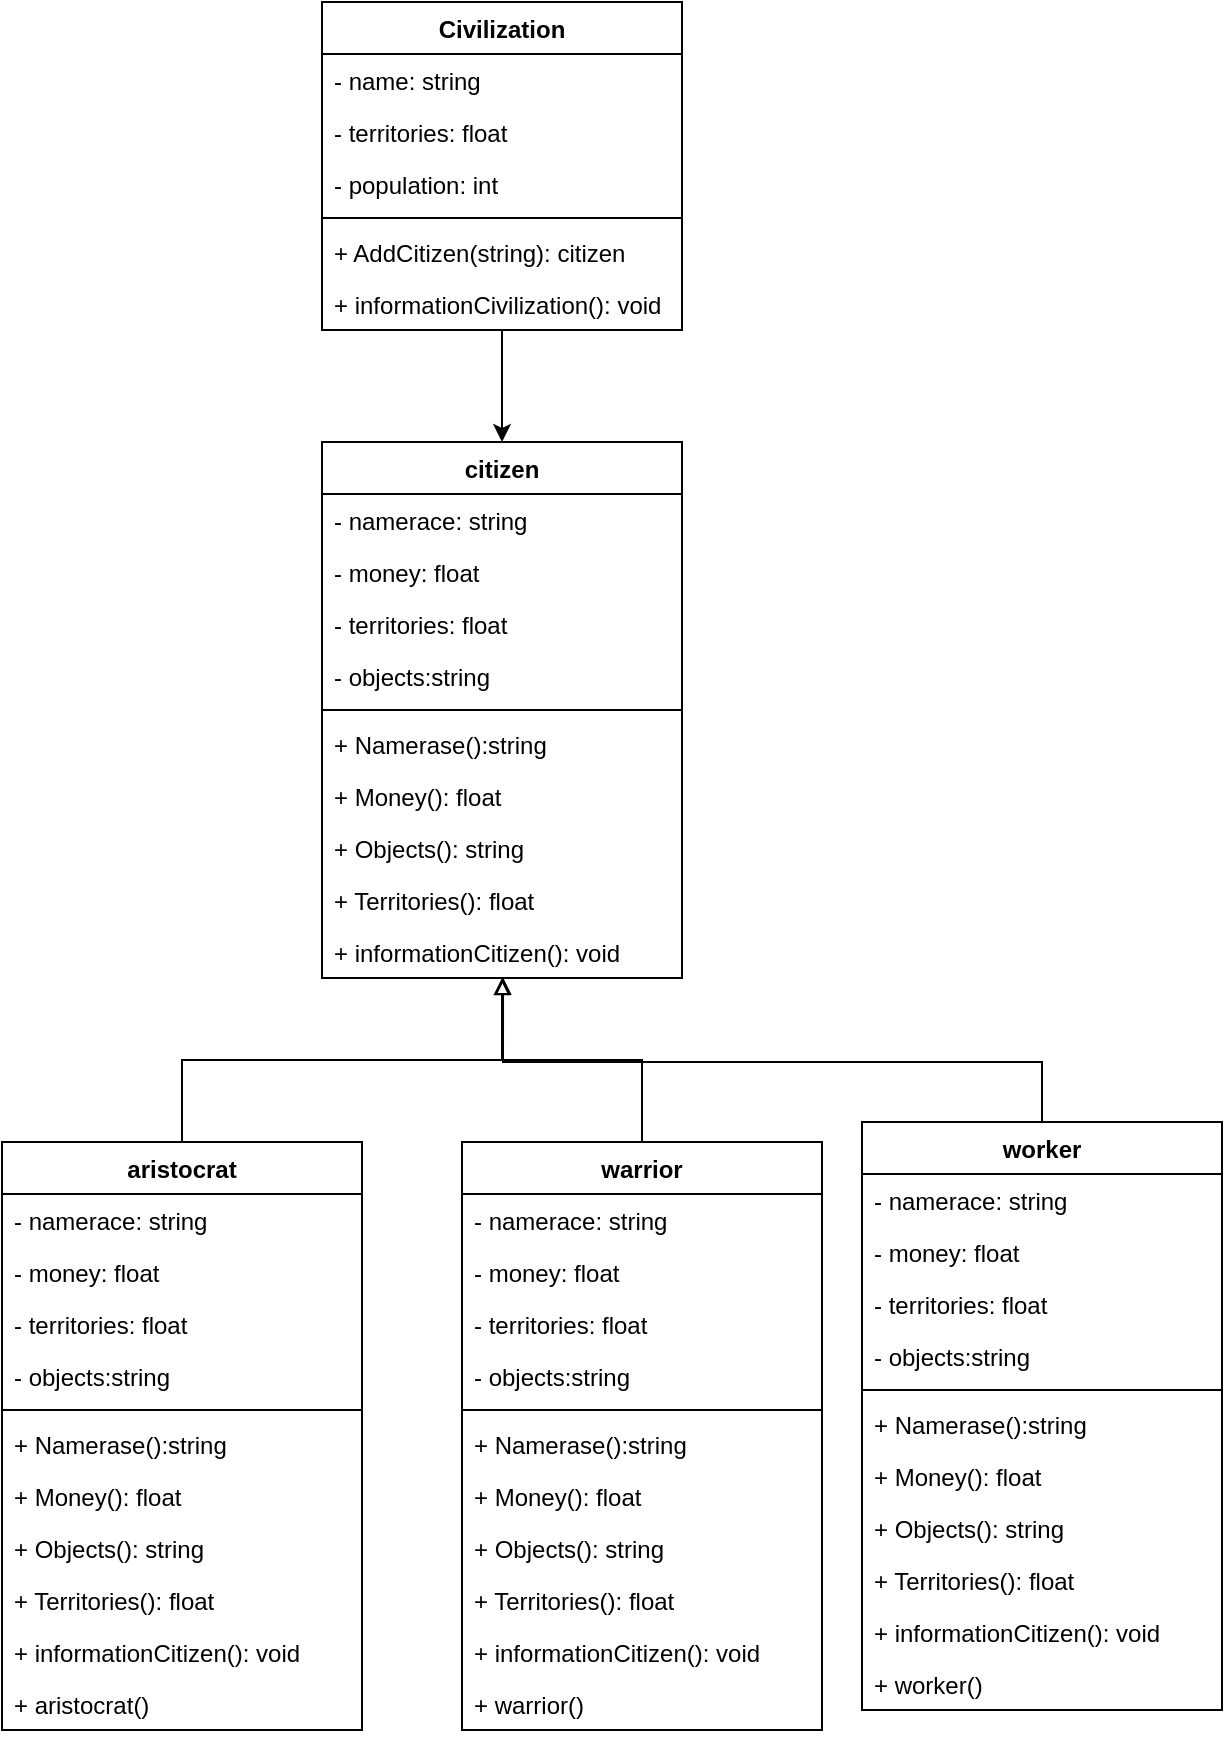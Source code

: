 <mxfile version="12.7.8" type="device"><diagram id="NtUiPiNrD-2v5ORQS1jD" name="Page-1"><mxGraphModel dx="1408" dy="755" grid="1" gridSize="10" guides="1" tooltips="1" connect="1" arrows="1" fold="1" page="1" pageScale="1" pageWidth="827" pageHeight="1169" math="0" shadow="0"><root><mxCell id="0"/><mxCell id="1" parent="0"/><mxCell id="RVz3m9CQP9wy10tEUCnU-5" value="citizen" style="swimlane;fontStyle=1;align=center;verticalAlign=top;childLayout=stackLayout;horizontal=1;startSize=26;horizontalStack=0;resizeParent=1;resizeParentMax=0;resizeLast=0;collapsible=1;marginBottom=0;" parent="1" vertex="1"><mxGeometry x="210" y="620" width="180" height="268" as="geometry"/></mxCell><mxCell id="RVz3m9CQP9wy10tEUCnU-6" value="- namerace: string" style="text;strokeColor=none;fillColor=none;align=left;verticalAlign=top;spacingLeft=4;spacingRight=4;overflow=hidden;rotatable=0;points=[[0,0.5],[1,0.5]];portConstraint=eastwest;" parent="RVz3m9CQP9wy10tEUCnU-5" vertex="1"><mxGeometry y="26" width="180" height="26" as="geometry"/></mxCell><mxCell id="RVz3m9CQP9wy10tEUCnU-9" value="- money: float" style="text;strokeColor=none;fillColor=none;align=left;verticalAlign=top;spacingLeft=4;spacingRight=4;overflow=hidden;rotatable=0;points=[[0,0.5],[1,0.5]];portConstraint=eastwest;" parent="RVz3m9CQP9wy10tEUCnU-5" vertex="1"><mxGeometry y="52" width="180" height="26" as="geometry"/></mxCell><mxCell id="RVz3m9CQP9wy10tEUCnU-19" value="- territories: float" style="text;strokeColor=none;fillColor=none;align=left;verticalAlign=top;spacingLeft=4;spacingRight=4;overflow=hidden;rotatable=0;points=[[0,0.5],[1,0.5]];portConstraint=eastwest;" parent="RVz3m9CQP9wy10tEUCnU-5" vertex="1"><mxGeometry y="78" width="180" height="26" as="geometry"/></mxCell><mxCell id="RVz3m9CQP9wy10tEUCnU-10" value="- objects:string" style="text;strokeColor=none;fillColor=none;align=left;verticalAlign=top;spacingLeft=4;spacingRight=4;overflow=hidden;rotatable=0;points=[[0,0.5],[1,0.5]];portConstraint=eastwest;" parent="RVz3m9CQP9wy10tEUCnU-5" vertex="1"><mxGeometry y="104" width="180" height="26" as="geometry"/></mxCell><mxCell id="RVz3m9CQP9wy10tEUCnU-7" value="" style="line;strokeWidth=1;fillColor=none;align=left;verticalAlign=middle;spacingTop=-1;spacingLeft=3;spacingRight=3;rotatable=0;labelPosition=right;points=[];portConstraint=eastwest;" parent="RVz3m9CQP9wy10tEUCnU-5" vertex="1"><mxGeometry y="130" width="180" height="8" as="geometry"/></mxCell><mxCell id="RVz3m9CQP9wy10tEUCnU-8" value="+ Namerase():string" style="text;strokeColor=none;fillColor=none;align=left;verticalAlign=top;spacingLeft=4;spacingRight=4;overflow=hidden;rotatable=0;points=[[0,0.5],[1,0.5]];portConstraint=eastwest;" parent="RVz3m9CQP9wy10tEUCnU-5" vertex="1"><mxGeometry y="138" width="180" height="26" as="geometry"/></mxCell><mxCell id="RVz3m9CQP9wy10tEUCnU-11" value="+ Money(): float" style="text;strokeColor=none;fillColor=none;align=left;verticalAlign=top;spacingLeft=4;spacingRight=4;overflow=hidden;rotatable=0;points=[[0,0.5],[1,0.5]];portConstraint=eastwest;" parent="RVz3m9CQP9wy10tEUCnU-5" vertex="1"><mxGeometry y="164" width="180" height="26" as="geometry"/></mxCell><mxCell id="RVz3m9CQP9wy10tEUCnU-20" value="+ Objects(): string" style="text;strokeColor=none;fillColor=none;align=left;verticalAlign=top;spacingLeft=4;spacingRight=4;overflow=hidden;rotatable=0;points=[[0,0.5],[1,0.5]];portConstraint=eastwest;" parent="RVz3m9CQP9wy10tEUCnU-5" vertex="1"><mxGeometry y="190" width="180" height="26" as="geometry"/></mxCell><mxCell id="RVz3m9CQP9wy10tEUCnU-21" value="+ Territories(): float" style="text;strokeColor=none;fillColor=none;align=left;verticalAlign=top;spacingLeft=4;spacingRight=4;overflow=hidden;rotatable=0;points=[[0,0.5],[1,0.5]];portConstraint=eastwest;" parent="RVz3m9CQP9wy10tEUCnU-5" vertex="1"><mxGeometry y="216" width="180" height="26" as="geometry"/></mxCell><mxCell id="RVz3m9CQP9wy10tEUCnU-30" value="+ informationCitizen(): void" style="text;strokeColor=none;fillColor=none;align=left;verticalAlign=top;spacingLeft=4;spacingRight=4;overflow=hidden;rotatable=0;points=[[0,0.5],[1,0.5]];portConstraint=eastwest;" parent="RVz3m9CQP9wy10tEUCnU-5" vertex="1"><mxGeometry y="242" width="180" height="26" as="geometry"/></mxCell><mxCell id="RVz3m9CQP9wy10tEUCnU-29" value="" style="edgeStyle=orthogonalEdgeStyle;rounded=0;orthogonalLoop=1;jettySize=auto;html=1;entryX=0.5;entryY=0;entryDx=0;entryDy=0;" parent="1" source="RVz3m9CQP9wy10tEUCnU-12" target="RVz3m9CQP9wy10tEUCnU-5" edge="1"><mxGeometry relative="1" as="geometry"><mxPoint x="350" y="670" as="targetPoint"/></mxGeometry></mxCell><mxCell id="RVz3m9CQP9wy10tEUCnU-12" value="Сivilization" style="swimlane;fontStyle=1;align=center;verticalAlign=top;childLayout=stackLayout;horizontal=1;startSize=26;horizontalStack=0;resizeParent=1;resizeParentMax=0;resizeLast=0;collapsible=1;marginBottom=0;" parent="1" vertex="1"><mxGeometry x="210" y="400" width="180" height="164" as="geometry"/></mxCell><mxCell id="RVz3m9CQP9wy10tEUCnU-13" value="- name: string" style="text;strokeColor=none;fillColor=none;align=left;verticalAlign=top;spacingLeft=4;spacingRight=4;overflow=hidden;rotatable=0;points=[[0,0.5],[1,0.5]];portConstraint=eastwest;" parent="RVz3m9CQP9wy10tEUCnU-12" vertex="1"><mxGeometry y="26" width="180" height="26" as="geometry"/></mxCell><mxCell id="RVz3m9CQP9wy10tEUCnU-14" value="- territories: float" style="text;strokeColor=none;fillColor=none;align=left;verticalAlign=top;spacingLeft=4;spacingRight=4;overflow=hidden;rotatable=0;points=[[0,0.5],[1,0.5]];portConstraint=eastwest;" parent="RVz3m9CQP9wy10tEUCnU-12" vertex="1"><mxGeometry y="52" width="180" height="26" as="geometry"/></mxCell><mxCell id="RVz3m9CQP9wy10tEUCnU-15" value="- population: int" style="text;strokeColor=none;fillColor=none;align=left;verticalAlign=top;spacingLeft=4;spacingRight=4;overflow=hidden;rotatable=0;points=[[0,0.5],[1,0.5]];portConstraint=eastwest;" parent="RVz3m9CQP9wy10tEUCnU-12" vertex="1"><mxGeometry y="78" width="180" height="26" as="geometry"/></mxCell><mxCell id="RVz3m9CQP9wy10tEUCnU-16" value="" style="line;strokeWidth=1;fillColor=none;align=left;verticalAlign=middle;spacingTop=-1;spacingLeft=3;spacingRight=3;rotatable=0;labelPosition=right;points=[];portConstraint=eastwest;" parent="RVz3m9CQP9wy10tEUCnU-12" vertex="1"><mxGeometry y="104" width="180" height="8" as="geometry"/></mxCell><mxCell id="RVz3m9CQP9wy10tEUCnU-17" value="+ AddCitizen(string): citizen" style="text;strokeColor=none;fillColor=none;align=left;verticalAlign=top;spacingLeft=4;spacingRight=4;overflow=hidden;rotatable=0;points=[[0,0.5],[1,0.5]];portConstraint=eastwest;" parent="RVz3m9CQP9wy10tEUCnU-12" vertex="1"><mxGeometry y="112" width="180" height="26" as="geometry"/></mxCell><mxCell id="RVz3m9CQP9wy10tEUCnU-18" value="+ informationCivilization(): void" style="text;strokeColor=none;fillColor=none;align=left;verticalAlign=top;spacingLeft=4;spacingRight=4;overflow=hidden;rotatable=0;points=[[0,0.5],[1,0.5]];portConstraint=eastwest;" parent="RVz3m9CQP9wy10tEUCnU-12" vertex="1"><mxGeometry y="138" width="180" height="26" as="geometry"/></mxCell><mxCell id="RVz3m9CQP9wy10tEUCnU-93" style="edgeStyle=orthogonalEdgeStyle;rounded=0;orthogonalLoop=1;jettySize=auto;html=1;endArrow=block;endFill=0;entryX=0.5;entryY=1;entryDx=0;entryDy=0;" parent="1" source="RVz3m9CQP9wy10tEUCnU-31" target="RVz3m9CQP9wy10tEUCnU-5" edge="1"><mxGeometry relative="1" as="geometry"><mxPoint x="296" y="910" as="targetPoint"/></mxGeometry></mxCell><mxCell id="RVz3m9CQP9wy10tEUCnU-31" value="aristocrat" style="swimlane;fontStyle=1;align=center;verticalAlign=top;childLayout=stackLayout;horizontal=1;startSize=26;horizontalStack=0;resizeParent=1;resizeParentMax=0;resizeLast=0;collapsible=1;marginBottom=0;" parent="1" vertex="1"><mxGeometry x="50" y="970" width="180" height="294" as="geometry"/></mxCell><mxCell id="RVz3m9CQP9wy10tEUCnU-32" value="- namerace: string" style="text;strokeColor=none;fillColor=none;align=left;verticalAlign=top;spacingLeft=4;spacingRight=4;overflow=hidden;rotatable=0;points=[[0,0.5],[1,0.5]];portConstraint=eastwest;" parent="RVz3m9CQP9wy10tEUCnU-31" vertex="1"><mxGeometry y="26" width="180" height="26" as="geometry"/></mxCell><mxCell id="RVz3m9CQP9wy10tEUCnU-33" value="- money: float" style="text;strokeColor=none;fillColor=none;align=left;verticalAlign=top;spacingLeft=4;spacingRight=4;overflow=hidden;rotatable=0;points=[[0,0.5],[1,0.5]];portConstraint=eastwest;" parent="RVz3m9CQP9wy10tEUCnU-31" vertex="1"><mxGeometry y="52" width="180" height="26" as="geometry"/></mxCell><mxCell id="RVz3m9CQP9wy10tEUCnU-34" value="- territories: float" style="text;strokeColor=none;fillColor=none;align=left;verticalAlign=top;spacingLeft=4;spacingRight=4;overflow=hidden;rotatable=0;points=[[0,0.5],[1,0.5]];portConstraint=eastwest;" parent="RVz3m9CQP9wy10tEUCnU-31" vertex="1"><mxGeometry y="78" width="180" height="26" as="geometry"/></mxCell><mxCell id="RVz3m9CQP9wy10tEUCnU-35" value="- objects:string" style="text;strokeColor=none;fillColor=none;align=left;verticalAlign=top;spacingLeft=4;spacingRight=4;overflow=hidden;rotatable=0;points=[[0,0.5],[1,0.5]];portConstraint=eastwest;" parent="RVz3m9CQP9wy10tEUCnU-31" vertex="1"><mxGeometry y="104" width="180" height="26" as="geometry"/></mxCell><mxCell id="RVz3m9CQP9wy10tEUCnU-36" value="" style="line;strokeWidth=1;fillColor=none;align=left;verticalAlign=middle;spacingTop=-1;spacingLeft=3;spacingRight=3;rotatable=0;labelPosition=right;points=[];portConstraint=eastwest;" parent="RVz3m9CQP9wy10tEUCnU-31" vertex="1"><mxGeometry y="130" width="180" height="8" as="geometry"/></mxCell><mxCell id="RVz3m9CQP9wy10tEUCnU-37" value="+ Namerase():string" style="text;strokeColor=none;fillColor=none;align=left;verticalAlign=top;spacingLeft=4;spacingRight=4;overflow=hidden;rotatable=0;points=[[0,0.5],[1,0.5]];portConstraint=eastwest;" parent="RVz3m9CQP9wy10tEUCnU-31" vertex="1"><mxGeometry y="138" width="180" height="26" as="geometry"/></mxCell><mxCell id="RVz3m9CQP9wy10tEUCnU-38" value="+ Money(): float" style="text;strokeColor=none;fillColor=none;align=left;verticalAlign=top;spacingLeft=4;spacingRight=4;overflow=hidden;rotatable=0;points=[[0,0.5],[1,0.5]];portConstraint=eastwest;" parent="RVz3m9CQP9wy10tEUCnU-31" vertex="1"><mxGeometry y="164" width="180" height="26" as="geometry"/></mxCell><mxCell id="RVz3m9CQP9wy10tEUCnU-39" value="+ Objects(): string" style="text;strokeColor=none;fillColor=none;align=left;verticalAlign=top;spacingLeft=4;spacingRight=4;overflow=hidden;rotatable=0;points=[[0,0.5],[1,0.5]];portConstraint=eastwest;" parent="RVz3m9CQP9wy10tEUCnU-31" vertex="1"><mxGeometry y="190" width="180" height="26" as="geometry"/></mxCell><mxCell id="RVz3m9CQP9wy10tEUCnU-40" value="+ Territories(): float" style="text;strokeColor=none;fillColor=none;align=left;verticalAlign=top;spacingLeft=4;spacingRight=4;overflow=hidden;rotatable=0;points=[[0,0.5],[1,0.5]];portConstraint=eastwest;" parent="RVz3m9CQP9wy10tEUCnU-31" vertex="1"><mxGeometry y="216" width="180" height="26" as="geometry"/></mxCell><mxCell id="RVz3m9CQP9wy10tEUCnU-65" value="+ informationCitizen(): void" style="text;strokeColor=none;fillColor=none;align=left;verticalAlign=top;spacingLeft=4;spacingRight=4;overflow=hidden;rotatable=0;points=[[0,0.5],[1,0.5]];portConstraint=eastwest;" parent="RVz3m9CQP9wy10tEUCnU-31" vertex="1"><mxGeometry y="242" width="180" height="26" as="geometry"/></mxCell><mxCell id="RVz3m9CQP9wy10tEUCnU-41" value="+ aristocrat()" style="text;strokeColor=none;fillColor=none;align=left;verticalAlign=top;spacingLeft=4;spacingRight=4;overflow=hidden;rotatable=0;points=[[0,0.5],[1,0.5]];portConstraint=eastwest;" parent="RVz3m9CQP9wy10tEUCnU-31" vertex="1"><mxGeometry y="268" width="180" height="26" as="geometry"/></mxCell><mxCell id="RVz3m9CQP9wy10tEUCnU-94" style="edgeStyle=orthogonalEdgeStyle;rounded=0;orthogonalLoop=1;jettySize=auto;html=1;endArrow=block;endFill=0;entryX=0.502;entryY=0.996;entryDx=0;entryDy=0;entryPerimeter=0;" parent="1" source="RVz3m9CQP9wy10tEUCnU-68" target="RVz3m9CQP9wy10tEUCnU-30" edge="1"><mxGeometry relative="1" as="geometry"><mxPoint x="300" y="890" as="targetPoint"/></mxGeometry></mxCell><mxCell id="RVz3m9CQP9wy10tEUCnU-68" value="warrior" style="swimlane;fontStyle=1;align=center;verticalAlign=top;childLayout=stackLayout;horizontal=1;startSize=26;horizontalStack=0;resizeParent=1;resizeParentMax=0;resizeLast=0;collapsible=1;marginBottom=0;" parent="1" vertex="1"><mxGeometry x="280" y="970" width="180" height="294" as="geometry"/></mxCell><mxCell id="RVz3m9CQP9wy10tEUCnU-69" value="- namerace: string" style="text;strokeColor=none;fillColor=none;align=left;verticalAlign=top;spacingLeft=4;spacingRight=4;overflow=hidden;rotatable=0;points=[[0,0.5],[1,0.5]];portConstraint=eastwest;" parent="RVz3m9CQP9wy10tEUCnU-68" vertex="1"><mxGeometry y="26" width="180" height="26" as="geometry"/></mxCell><mxCell id="RVz3m9CQP9wy10tEUCnU-70" value="- money: float" style="text;strokeColor=none;fillColor=none;align=left;verticalAlign=top;spacingLeft=4;spacingRight=4;overflow=hidden;rotatable=0;points=[[0,0.5],[1,0.5]];portConstraint=eastwest;" parent="RVz3m9CQP9wy10tEUCnU-68" vertex="1"><mxGeometry y="52" width="180" height="26" as="geometry"/></mxCell><mxCell id="RVz3m9CQP9wy10tEUCnU-71" value="- territories: float" style="text;strokeColor=none;fillColor=none;align=left;verticalAlign=top;spacingLeft=4;spacingRight=4;overflow=hidden;rotatable=0;points=[[0,0.5],[1,0.5]];portConstraint=eastwest;" parent="RVz3m9CQP9wy10tEUCnU-68" vertex="1"><mxGeometry y="78" width="180" height="26" as="geometry"/></mxCell><mxCell id="RVz3m9CQP9wy10tEUCnU-72" value="- objects:string" style="text;strokeColor=none;fillColor=none;align=left;verticalAlign=top;spacingLeft=4;spacingRight=4;overflow=hidden;rotatable=0;points=[[0,0.5],[1,0.5]];portConstraint=eastwest;" parent="RVz3m9CQP9wy10tEUCnU-68" vertex="1"><mxGeometry y="104" width="180" height="26" as="geometry"/></mxCell><mxCell id="RVz3m9CQP9wy10tEUCnU-73" value="" style="line;strokeWidth=1;fillColor=none;align=left;verticalAlign=middle;spacingTop=-1;spacingLeft=3;spacingRight=3;rotatable=0;labelPosition=right;points=[];portConstraint=eastwest;" parent="RVz3m9CQP9wy10tEUCnU-68" vertex="1"><mxGeometry y="130" width="180" height="8" as="geometry"/></mxCell><mxCell id="RVz3m9CQP9wy10tEUCnU-74" value="+ Namerase():string" style="text;strokeColor=none;fillColor=none;align=left;verticalAlign=top;spacingLeft=4;spacingRight=4;overflow=hidden;rotatable=0;points=[[0,0.5],[1,0.5]];portConstraint=eastwest;" parent="RVz3m9CQP9wy10tEUCnU-68" vertex="1"><mxGeometry y="138" width="180" height="26" as="geometry"/></mxCell><mxCell id="RVz3m9CQP9wy10tEUCnU-75" value="+ Money(): float" style="text;strokeColor=none;fillColor=none;align=left;verticalAlign=top;spacingLeft=4;spacingRight=4;overflow=hidden;rotatable=0;points=[[0,0.5],[1,0.5]];portConstraint=eastwest;" parent="RVz3m9CQP9wy10tEUCnU-68" vertex="1"><mxGeometry y="164" width="180" height="26" as="geometry"/></mxCell><mxCell id="RVz3m9CQP9wy10tEUCnU-76" value="+ Objects(): string" style="text;strokeColor=none;fillColor=none;align=left;verticalAlign=top;spacingLeft=4;spacingRight=4;overflow=hidden;rotatable=0;points=[[0,0.5],[1,0.5]];portConstraint=eastwest;" parent="RVz3m9CQP9wy10tEUCnU-68" vertex="1"><mxGeometry y="190" width="180" height="26" as="geometry"/></mxCell><mxCell id="RVz3m9CQP9wy10tEUCnU-77" value="+ Territories(): float" style="text;strokeColor=none;fillColor=none;align=left;verticalAlign=top;spacingLeft=4;spacingRight=4;overflow=hidden;rotatable=0;points=[[0,0.5],[1,0.5]];portConstraint=eastwest;" parent="RVz3m9CQP9wy10tEUCnU-68" vertex="1"><mxGeometry y="216" width="180" height="26" as="geometry"/></mxCell><mxCell id="RVz3m9CQP9wy10tEUCnU-78" value="+ informationCitizen(): void" style="text;strokeColor=none;fillColor=none;align=left;verticalAlign=top;spacingLeft=4;spacingRight=4;overflow=hidden;rotatable=0;points=[[0,0.5],[1,0.5]];portConstraint=eastwest;" parent="RVz3m9CQP9wy10tEUCnU-68" vertex="1"><mxGeometry y="242" width="180" height="26" as="geometry"/></mxCell><mxCell id="RVz3m9CQP9wy10tEUCnU-79" value="+ warrior()" style="text;strokeColor=none;fillColor=none;align=left;verticalAlign=top;spacingLeft=4;spacingRight=4;overflow=hidden;rotatable=0;points=[[0,0.5],[1,0.5]];portConstraint=eastwest;" parent="RVz3m9CQP9wy10tEUCnU-68" vertex="1"><mxGeometry y="268" width="180" height="26" as="geometry"/></mxCell><mxCell id="RVz3m9CQP9wy10tEUCnU-95" style="edgeStyle=orthogonalEdgeStyle;rounded=0;orthogonalLoop=1;jettySize=auto;html=1;endArrow=block;endFill=0;entryX=0.503;entryY=0.994;entryDx=0;entryDy=0;entryPerimeter=0;" parent="1" source="RVz3m9CQP9wy10tEUCnU-80" target="RVz3m9CQP9wy10tEUCnU-30" edge="1"><mxGeometry relative="1" as="geometry"><mxPoint x="310" y="890" as="targetPoint"/><Array as="points"><mxPoint x="570" y="930"/><mxPoint x="301" y="930"/></Array></mxGeometry></mxCell><mxCell id="RVz3m9CQP9wy10tEUCnU-80" value="worker" style="swimlane;fontStyle=1;align=center;verticalAlign=top;childLayout=stackLayout;horizontal=1;startSize=26;horizontalStack=0;resizeParent=1;resizeParentMax=0;resizeLast=0;collapsible=1;marginBottom=0;" parent="1" vertex="1"><mxGeometry x="480" y="960" width="180" height="294" as="geometry"/></mxCell><mxCell id="RVz3m9CQP9wy10tEUCnU-81" value="- namerace: string" style="text;strokeColor=none;fillColor=none;align=left;verticalAlign=top;spacingLeft=4;spacingRight=4;overflow=hidden;rotatable=0;points=[[0,0.5],[1,0.5]];portConstraint=eastwest;" parent="RVz3m9CQP9wy10tEUCnU-80" vertex="1"><mxGeometry y="26" width="180" height="26" as="geometry"/></mxCell><mxCell id="RVz3m9CQP9wy10tEUCnU-82" value="- money: float" style="text;strokeColor=none;fillColor=none;align=left;verticalAlign=top;spacingLeft=4;spacingRight=4;overflow=hidden;rotatable=0;points=[[0,0.5],[1,0.5]];portConstraint=eastwest;" parent="RVz3m9CQP9wy10tEUCnU-80" vertex="1"><mxGeometry y="52" width="180" height="26" as="geometry"/></mxCell><mxCell id="RVz3m9CQP9wy10tEUCnU-83" value="- territories: float" style="text;strokeColor=none;fillColor=none;align=left;verticalAlign=top;spacingLeft=4;spacingRight=4;overflow=hidden;rotatable=0;points=[[0,0.5],[1,0.5]];portConstraint=eastwest;" parent="RVz3m9CQP9wy10tEUCnU-80" vertex="1"><mxGeometry y="78" width="180" height="26" as="geometry"/></mxCell><mxCell id="RVz3m9CQP9wy10tEUCnU-84" value="- objects:string" style="text;strokeColor=none;fillColor=none;align=left;verticalAlign=top;spacingLeft=4;spacingRight=4;overflow=hidden;rotatable=0;points=[[0,0.5],[1,0.5]];portConstraint=eastwest;" parent="RVz3m9CQP9wy10tEUCnU-80" vertex="1"><mxGeometry y="104" width="180" height="26" as="geometry"/></mxCell><mxCell id="RVz3m9CQP9wy10tEUCnU-85" value="" style="line;strokeWidth=1;fillColor=none;align=left;verticalAlign=middle;spacingTop=-1;spacingLeft=3;spacingRight=3;rotatable=0;labelPosition=right;points=[];portConstraint=eastwest;" parent="RVz3m9CQP9wy10tEUCnU-80" vertex="1"><mxGeometry y="130" width="180" height="8" as="geometry"/></mxCell><mxCell id="RVz3m9CQP9wy10tEUCnU-86" value="+ Namerase():string" style="text;strokeColor=none;fillColor=none;align=left;verticalAlign=top;spacingLeft=4;spacingRight=4;overflow=hidden;rotatable=0;points=[[0,0.5],[1,0.5]];portConstraint=eastwest;" parent="RVz3m9CQP9wy10tEUCnU-80" vertex="1"><mxGeometry y="138" width="180" height="26" as="geometry"/></mxCell><mxCell id="RVz3m9CQP9wy10tEUCnU-87" value="+ Money(): float" style="text;strokeColor=none;fillColor=none;align=left;verticalAlign=top;spacingLeft=4;spacingRight=4;overflow=hidden;rotatable=0;points=[[0,0.5],[1,0.5]];portConstraint=eastwest;" parent="RVz3m9CQP9wy10tEUCnU-80" vertex="1"><mxGeometry y="164" width="180" height="26" as="geometry"/></mxCell><mxCell id="RVz3m9CQP9wy10tEUCnU-88" value="+ Objects(): string" style="text;strokeColor=none;fillColor=none;align=left;verticalAlign=top;spacingLeft=4;spacingRight=4;overflow=hidden;rotatable=0;points=[[0,0.5],[1,0.5]];portConstraint=eastwest;" parent="RVz3m9CQP9wy10tEUCnU-80" vertex="1"><mxGeometry y="190" width="180" height="26" as="geometry"/></mxCell><mxCell id="RVz3m9CQP9wy10tEUCnU-89" value="+ Territories(): float" style="text;strokeColor=none;fillColor=none;align=left;verticalAlign=top;spacingLeft=4;spacingRight=4;overflow=hidden;rotatable=0;points=[[0,0.5],[1,0.5]];portConstraint=eastwest;" parent="RVz3m9CQP9wy10tEUCnU-80" vertex="1"><mxGeometry y="216" width="180" height="26" as="geometry"/></mxCell><mxCell id="RVz3m9CQP9wy10tEUCnU-90" value="+ informationCitizen(): void" style="text;strokeColor=none;fillColor=none;align=left;verticalAlign=top;spacingLeft=4;spacingRight=4;overflow=hidden;rotatable=0;points=[[0,0.5],[1,0.5]];portConstraint=eastwest;" parent="RVz3m9CQP9wy10tEUCnU-80" vertex="1"><mxGeometry y="242" width="180" height="26" as="geometry"/></mxCell><mxCell id="RVz3m9CQP9wy10tEUCnU-91" value="+ worker()" style="text;strokeColor=none;fillColor=none;align=left;verticalAlign=top;spacingLeft=4;spacingRight=4;overflow=hidden;rotatable=0;points=[[0,0.5],[1,0.5]];portConstraint=eastwest;" parent="RVz3m9CQP9wy10tEUCnU-80" vertex="1"><mxGeometry y="268" width="180" height="26" as="geometry"/></mxCell></root></mxGraphModel></diagram></mxfile>